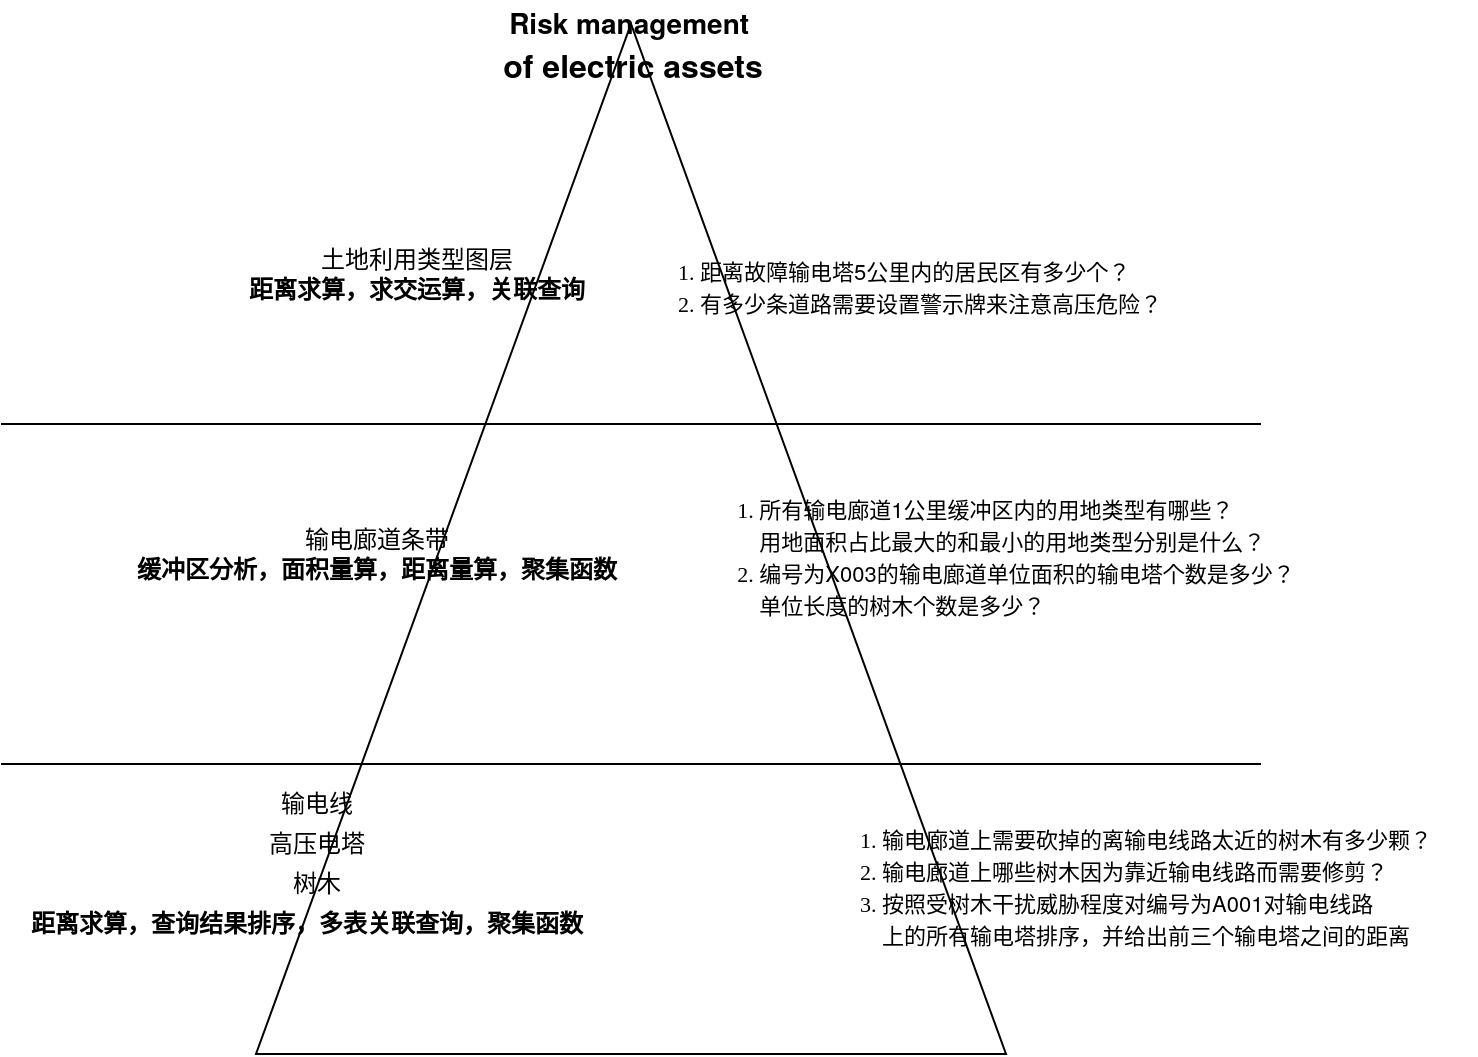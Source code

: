 <mxfile version="14.1.3" type="github">
  <diagram id="ItdWHxaEiJTJODX1TtfW" name="Page-1">
    <mxGraphModel dx="1135" dy="620" grid="1" gridSize="10" guides="1" tooltips="1" connect="1" arrows="1" fold="1" page="1" pageScale="1" pageWidth="850" pageHeight="1100" math="0" shadow="0">
      <root>
        <mxCell id="0" />
        <mxCell id="1" parent="0" />
        <mxCell id="6G2YrjMsrMPKAnSGt6pV-1" value="" style="triangle;whiteSpace=wrap;html=1;rotation=-90;" vertex="1" parent="1">
          <mxGeometry x="120" y="120" width="515" height="375" as="geometry" />
        </mxCell>
        <mxCell id="6G2YrjMsrMPKAnSGt6pV-3" value="" style="endArrow=none;html=1;" edge="1" parent="1">
          <mxGeometry width="50" height="50" relative="1" as="geometry">
            <mxPoint x="62.5" y="250" as="sourcePoint" />
            <mxPoint x="692.5" y="250" as="targetPoint" />
          </mxGeometry>
        </mxCell>
        <mxCell id="6G2YrjMsrMPKAnSGt6pV-4" value="" style="endArrow=none;html=1;" edge="1" parent="1">
          <mxGeometry width="50" height="50" relative="1" as="geometry">
            <mxPoint x="62.5" y="420" as="sourcePoint" />
            <mxPoint x="692.5" y="420" as="targetPoint" />
          </mxGeometry>
        </mxCell>
        <mxCell id="6G2YrjMsrMPKAnSGt6pV-5" value="&lt;ol class=&quot;ol1&quot; style=&quot;font-size: medium&quot;&gt;&lt;li class=&quot;li1&quot; style=&quot;margin: 0px ; font-stretch: normal ; font-size: 11px ; line-height: normal ; font-family: &amp;#34;pingfang sc&amp;#34;&quot;&gt;&lt;span class=&quot;s1&quot; style=&quot;font-stretch: normal ; line-height: normal ; font-family: &amp;#34;helvetica neue&amp;#34;&quot;&gt;&lt;/span&gt;距离故障输电塔&lt;span class=&quot;s1&quot; style=&quot;font-stretch: normal ; line-height: normal ; font-family: &amp;#34;helvetica neue&amp;#34;&quot;&gt;5&lt;/span&gt;公里内的居民区有多少个？&lt;/li&gt;&lt;li class=&quot;li1&quot; style=&quot;margin: 0px ; font-stretch: normal ; font-size: 11px ; line-height: normal ; font-family: &amp;#34;pingfang sc&amp;#34;&quot;&gt;&lt;span class=&quot;s1&quot; style=&quot;font-stretch: normal ; line-height: normal ; font-family: &amp;#34;helvetica neue&amp;#34;&quot;&gt;&lt;/span&gt;有多少条道路需要设置警示牌来注意高压危险？&lt;/li&gt;&lt;/ol&gt;" style="text;html=1;align=left;verticalAlign=middle;resizable=0;points=[];autosize=1;" vertex="1" parent="1">
          <mxGeometry x="370" y="145" width="310" height="70" as="geometry" />
        </mxCell>
        <mxCell id="6G2YrjMsrMPKAnSGt6pV-6" value="土地利用类型图层&lt;br&gt;&lt;b&gt;距离求算，求交运算，关联查询&lt;/b&gt;" style="text;html=1;align=center;verticalAlign=middle;resizable=0;points=[];autosize=1;" vertex="1" parent="1">
          <mxGeometry x="180" y="160" width="180" height="30" as="geometry" />
        </mxCell>
        <mxCell id="6G2YrjMsrMPKAnSGt6pV-7" value="输电廊道条带&lt;br&gt;&lt;b&gt;缓冲区分析，面积量算，距离量算，聚集函数&lt;/b&gt;" style="text;html=1;align=center;verticalAlign=middle;resizable=0;points=[];autosize=1;" vertex="1" parent="1">
          <mxGeometry x="120" y="300" width="260" height="30" as="geometry" />
        </mxCell>
        <mxCell id="6G2YrjMsrMPKAnSGt6pV-8" value="输电线" style="text;html=1;align=center;verticalAlign=middle;resizable=0;points=[];autosize=1;" vertex="1" parent="1">
          <mxGeometry x="195" y="430" width="50" height="20" as="geometry" />
        </mxCell>
        <mxCell id="6G2YrjMsrMPKAnSGt6pV-9" value="高压电塔" style="text;html=1;align=center;verticalAlign=middle;resizable=0;points=[];autosize=1;" vertex="1" parent="1">
          <mxGeometry x="190" y="450" width="60" height="20" as="geometry" />
        </mxCell>
        <mxCell id="6G2YrjMsrMPKAnSGt6pV-10" value="&lt;ol class=&quot;ol1&quot; style=&quot;text-align: left ; font-size: medium&quot;&gt;&lt;li class=&quot;li1&quot; style=&quot;margin: 0px ; font-stretch: normal ; font-size: 11px ; line-height: normal ; font-family: &amp;#34;pingfang sc&amp;#34;&quot;&gt;所有输电廊道&lt;span class=&quot;s1&quot; style=&quot;font-stretch: normal ; line-height: normal ; font-family: &amp;#34;helvetica neue&amp;#34;&quot;&gt;1&lt;/span&gt;公里缓冲区内的用地类型有哪些？&lt;br&gt;用地面积占比最大的和最小的用地类型分别是什么？&lt;/li&gt;&lt;li class=&quot;li1&quot; style=&quot;margin: 0px ; font-stretch: normal ; font-size: 11px ; line-height: normal ; font-family: &amp;#34;pingfang sc&amp;#34;&quot;&gt;编号为&lt;span class=&quot;s1&quot; style=&quot;font-stretch: normal ; line-height: normal ; font-family: &amp;#34;helvetica neue&amp;#34;&quot;&gt;X003&lt;/span&gt;的输电廊道单位面积的输电塔个数是多少？&lt;br&gt;单位长度的树木个数是多少？&lt;/li&gt;&lt;/ol&gt;" style="text;html=1;align=center;verticalAlign=middle;resizable=0;points=[];autosize=1;" vertex="1" parent="1">
          <mxGeometry x="380" y="260" width="350" height="110" as="geometry" />
        </mxCell>
        <mxCell id="6G2YrjMsrMPKAnSGt6pV-11" value="&lt;ol class=&quot;ol1&quot; style=&quot;text-align: left ; font-size: medium&quot;&gt;&lt;li class=&quot;li1&quot; style=&quot;margin: 0px ; font-stretch: normal ; font-size: 11px ; line-height: normal ; font-family: &amp;#34;pingfang sc&amp;#34;&quot;&gt;输电廊道上需要砍掉的离输电线路太近的树木有多少颗？&lt;/li&gt;&lt;li class=&quot;li1&quot; style=&quot;margin: 0px ; font-stretch: normal ; font-size: 11px ; line-height: normal ; font-family: &amp;#34;pingfang sc&amp;#34;&quot;&gt;输电廊道上哪些树木因为靠近输电线路而需要修剪？&lt;br&gt;&lt;span class=&quot;s1&quot; style=&quot;font-stretch: normal ; line-height: normal ; font-family: &amp;#34;helvetica neue&amp;#34;&quot;&gt;&lt;/span&gt;&lt;/li&gt;&lt;li class=&quot;li1&quot; style=&quot;margin: 0px ; font-stretch: normal ; font-size: 11px ; line-height: normal ; font-family: &amp;#34;pingfang sc&amp;#34;&quot;&gt;按照受树木干扰威胁程度对编号为&lt;span class=&quot;s1&quot; style=&quot;font-stretch: normal ; line-height: normal ; font-family: &amp;#34;helvetica neue&amp;#34;&quot;&gt;A001&lt;/span&gt;对输电线路&lt;br&gt;上的所有输电塔排序，并给出前三个输电塔之间的距离&lt;/li&gt;&lt;/ol&gt;" style="text;html=1;align=center;verticalAlign=middle;resizable=0;points=[];autosize=1;" vertex="1" parent="1">
          <mxGeometry x="440" y="425" width="360" height="110" as="geometry" />
        </mxCell>
        <mxCell id="6G2YrjMsrMPKAnSGt6pV-12" value="树木" style="text;html=1;align=center;verticalAlign=middle;resizable=0;points=[];autosize=1;" vertex="1" parent="1">
          <mxGeometry x="200" y="470" width="40" height="20" as="geometry" />
        </mxCell>
        <mxCell id="6G2YrjMsrMPKAnSGt6pV-13" value="&lt;b&gt;距离求算，查询结果排序，多表关联查询，聚集函数&lt;/b&gt;" style="text;html=1;align=center;verticalAlign=middle;resizable=0;points=[];autosize=1;" vertex="1" parent="1">
          <mxGeometry x="70" y="490" width="290" height="20" as="geometry" />
        </mxCell>
        <mxCell id="6G2YrjMsrMPKAnSGt6pV-14" value="&lt;p class=&quot;p1&quot; style=&quot;margin: 0px ; font-stretch: normal ; line-height: normal ; font-family: &amp;#34;helvetica neue&amp;#34;&quot;&gt;&lt;b&gt;&lt;font style=&quot;font-size: 14px&quot;&gt;Risk management&lt;span class=&quot;Apple-converted-space&quot;&gt;&amp;nbsp;&lt;/span&gt;&lt;/font&gt;&lt;/b&gt;&lt;/p&gt;&lt;p class=&quot;p1&quot; style=&quot;margin: 0px ; font-stretch: normal ; line-height: normal ; font-family: &amp;#34;helvetica neue&amp;#34;&quot;&gt;&lt;b&gt;&lt;font size=&quot;3&quot;&gt;of electric assets&lt;/font&gt;&lt;/b&gt;&lt;/p&gt;" style="text;html=1;align=center;verticalAlign=middle;resizable=0;points=[];autosize=1;" vertex="1" parent="1">
          <mxGeometry x="302.5" y="40" width="150" height="40" as="geometry" />
        </mxCell>
      </root>
    </mxGraphModel>
  </diagram>
</mxfile>

